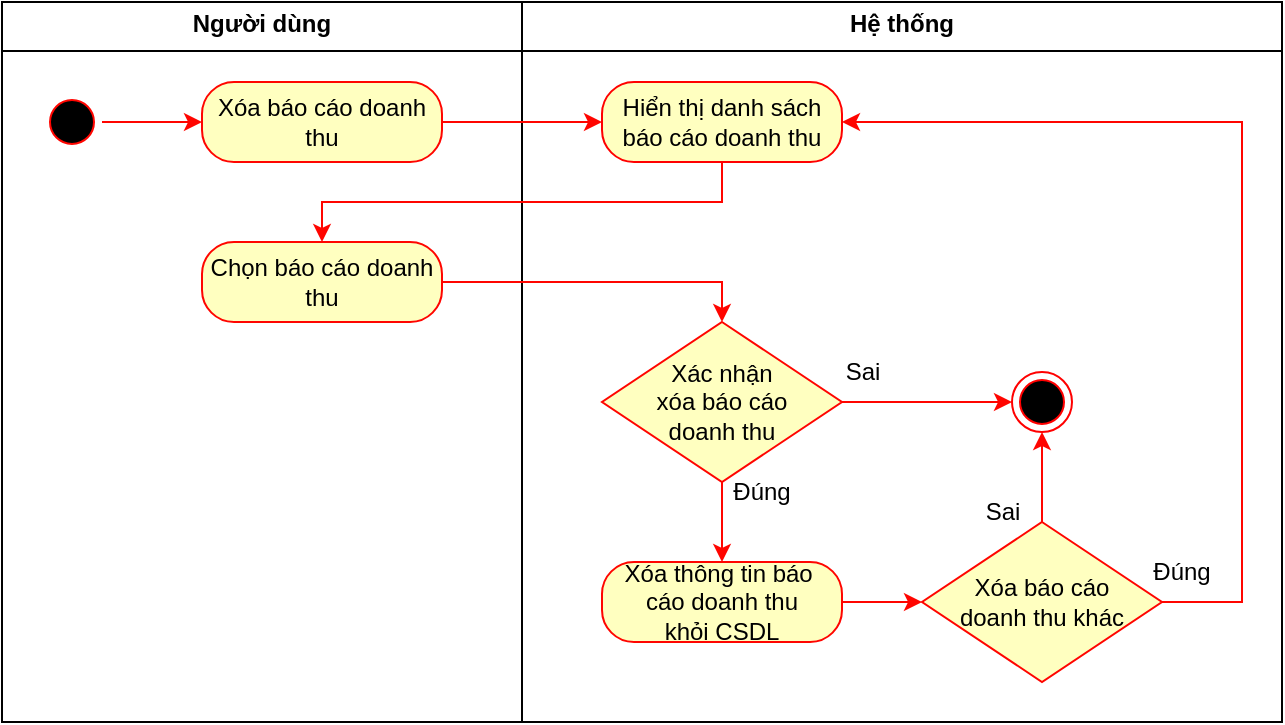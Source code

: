 <mxfile version="26.0.7">
  <diagram name="Page-1" id="Yw3g1MrSW8L52TmcmYCx">
    <mxGraphModel dx="976" dy="418" grid="1" gridSize="10" guides="1" tooltips="1" connect="1" arrows="1" fold="1" page="1" pageScale="1" pageWidth="850" pageHeight="1100" math="0" shadow="0">
      <root>
        <mxCell id="0" />
        <mxCell id="1" parent="0" />
        <mxCell id="x34Le99BnswfqpfJP64l-1" value="&lt;p style=&quot;margin:0px;margin-top:4px;text-align:center;&quot;&gt;&lt;b&gt;Hệ thống&lt;/b&gt;&lt;/p&gt;&lt;hr size=&quot;1&quot; style=&quot;border-style:solid;&quot;&gt;&lt;div style=&quot;height:2px;&quot;&gt;&lt;/div&gt;" style="verticalAlign=top;align=left;overflow=fill;html=1;whiteSpace=wrap;" vertex="1" parent="1">
          <mxGeometry x="260" width="380" height="360" as="geometry" />
        </mxCell>
        <mxCell id="x34Le99BnswfqpfJP64l-2" value="&lt;p style=&quot;margin:0px;margin-top:4px;text-align:center;&quot;&gt;&lt;b&gt;Người dùng&lt;/b&gt;&lt;/p&gt;&lt;hr size=&quot;1&quot; style=&quot;border-style:solid;&quot;&gt;&lt;div style=&quot;height:2px;&quot;&gt;&lt;/div&gt;" style="verticalAlign=top;align=left;overflow=fill;html=1;whiteSpace=wrap;" vertex="1" parent="1">
          <mxGeometry width="260" height="360" as="geometry" />
        </mxCell>
        <mxCell id="x34Le99BnswfqpfJP64l-3" value="" style="ellipse;html=1;shape=startState;fillColor=#000000;strokeColor=#FF0500;" vertex="1" parent="1">
          <mxGeometry x="20" y="45" width="30" height="30" as="geometry" />
        </mxCell>
        <mxCell id="x34Le99BnswfqpfJP64l-4" value="" style="edgeStyle=orthogonalEdgeStyle;rounded=0;orthogonalLoop=1;jettySize=auto;html=1;strokeColor=#FF0500;" edge="1" parent="1" source="x34Le99BnswfqpfJP64l-3" target="x34Le99BnswfqpfJP64l-6">
          <mxGeometry relative="1" as="geometry" />
        </mxCell>
        <mxCell id="x34Le99BnswfqpfJP64l-5" value="" style="edgeStyle=orthogonalEdgeStyle;rounded=0;orthogonalLoop=1;jettySize=auto;html=1;strokeColor=#FF0500;" edge="1" parent="1" source="x34Le99BnswfqpfJP64l-6">
          <mxGeometry relative="1" as="geometry">
            <mxPoint x="300" y="60" as="targetPoint" />
          </mxGeometry>
        </mxCell>
        <mxCell id="x34Le99BnswfqpfJP64l-6" value="Xóa báo cáo doanh thu" style="rounded=1;whiteSpace=wrap;html=1;arcSize=40;fontColor=#000000;fillColor=#ffffc0;strokeColor=#FF0500;" vertex="1" parent="1">
          <mxGeometry x="100" y="40" width="120" height="40" as="geometry" />
        </mxCell>
        <mxCell id="x34Le99BnswfqpfJP64l-7" style="edgeStyle=orthogonalEdgeStyle;rounded=0;orthogonalLoop=1;jettySize=auto;html=1;entryX=0.5;entryY=0;entryDx=0;entryDy=0;strokeColor=#FF0500;" edge="1" parent="1" target="x34Le99BnswfqpfJP64l-9">
          <mxGeometry relative="1" as="geometry">
            <Array as="points">
              <mxPoint x="360" y="100" />
              <mxPoint x="160" y="100" />
            </Array>
            <mxPoint x="360" y="80" as="sourcePoint" />
          </mxGeometry>
        </mxCell>
        <mxCell id="x34Le99BnswfqpfJP64l-8" style="edgeStyle=orthogonalEdgeStyle;rounded=0;orthogonalLoop=1;jettySize=auto;html=1;entryX=0.5;entryY=0;entryDx=0;entryDy=0;strokeColor=#FF0500;" edge="1" parent="1" source="x34Le99BnswfqpfJP64l-9" target="x34Le99BnswfqpfJP64l-13">
          <mxGeometry relative="1" as="geometry" />
        </mxCell>
        <mxCell id="x34Le99BnswfqpfJP64l-9" value="Chọn báo cáo doanh thu" style="rounded=1;whiteSpace=wrap;html=1;arcSize=40;fontColor=#000000;fillColor=#ffffc0;strokeColor=#FF0500;" vertex="1" parent="1">
          <mxGeometry x="100" y="120" width="120" height="40" as="geometry" />
        </mxCell>
        <mxCell id="x34Le99BnswfqpfJP64l-10" value="Hiển thị danh sách báo cáo doanh thu" style="rounded=1;whiteSpace=wrap;html=1;arcSize=40;fontColor=#000000;fillColor=#ffffc0;strokeColor=#ff0000;" vertex="1" parent="1">
          <mxGeometry x="300" y="40" width="120" height="40" as="geometry" />
        </mxCell>
        <mxCell id="x34Le99BnswfqpfJP64l-11" value="" style="edgeStyle=orthogonalEdgeStyle;rounded=0;orthogonalLoop=1;jettySize=auto;html=1;strokeColor=#FF0500;" edge="1" parent="1" source="x34Le99BnswfqpfJP64l-13" target="x34Le99BnswfqpfJP64l-15">
          <mxGeometry relative="1" as="geometry" />
        </mxCell>
        <mxCell id="x34Le99BnswfqpfJP64l-12" value="" style="edgeStyle=orthogonalEdgeStyle;rounded=0;orthogonalLoop=1;jettySize=auto;html=1;strokeColor=#FF0500;" edge="1" parent="1" source="x34Le99BnswfqpfJP64l-13" target="x34Le99BnswfqpfJP64l-19">
          <mxGeometry relative="1" as="geometry" />
        </mxCell>
        <mxCell id="x34Le99BnswfqpfJP64l-13" value="Xác nhận&lt;br&gt;xóa&amp;nbsp;&lt;span style=&quot;background-color: transparent; color: light-dark(rgb(0, 0, 0), rgb(237, 237, 237));&quot;&gt;báo cáo&lt;br&gt;&lt;/span&gt;&lt;span style=&quot;background-color: transparent; color: light-dark(rgb(0, 0, 0), rgb(237, 237, 237));&quot;&gt;doanh thu&lt;/span&gt;" style="rhombus;whiteSpace=wrap;html=1;fontColor=#000000;fillColor=#ffffc0;strokeColor=#FF0500;" vertex="1" parent="1">
          <mxGeometry x="300" y="160" width="120" height="80" as="geometry" />
        </mxCell>
        <mxCell id="x34Le99BnswfqpfJP64l-14" value="" style="edgeStyle=orthogonalEdgeStyle;rounded=0;orthogonalLoop=1;jettySize=auto;html=1;strokeColor=#FF0500;" edge="1" parent="1" source="x34Le99BnswfqpfJP64l-15" target="x34Le99BnswfqpfJP64l-18">
          <mxGeometry relative="1" as="geometry" />
        </mxCell>
        <mxCell id="x34Le99BnswfqpfJP64l-15" value="Xóa thông tin báo&amp;nbsp; cáo doanh thu&lt;br&gt;khỏi CSDL" style="rounded=1;whiteSpace=wrap;html=1;arcSize=40;fontColor=#000000;fillColor=#ffffc0;strokeColor=#FF0500;" vertex="1" parent="1">
          <mxGeometry x="300" y="280" width="120" height="40" as="geometry" />
        </mxCell>
        <mxCell id="x34Le99BnswfqpfJP64l-16" value="" style="edgeStyle=orthogonalEdgeStyle;rounded=0;orthogonalLoop=1;jettySize=auto;html=1;strokeColor=#FF0500;" edge="1" parent="1" source="x34Le99BnswfqpfJP64l-18" target="x34Le99BnswfqpfJP64l-19">
          <mxGeometry relative="1" as="geometry" />
        </mxCell>
        <mxCell id="x34Le99BnswfqpfJP64l-17" style="edgeStyle=orthogonalEdgeStyle;rounded=0;orthogonalLoop=1;jettySize=auto;html=1;strokeColor=#FF0500;entryX=1;entryY=0.5;entryDx=0;entryDy=0;" edge="1" parent="1" source="x34Le99BnswfqpfJP64l-18" target="x34Le99BnswfqpfJP64l-10">
          <mxGeometry relative="1" as="geometry">
            <Array as="points">
              <mxPoint x="620" y="300" />
              <mxPoint x="620" y="60" />
            </Array>
            <mxPoint x="580" y="60" as="targetPoint" />
          </mxGeometry>
        </mxCell>
        <mxCell id="x34Le99BnswfqpfJP64l-18" value="Xóa báo cáo&lt;br&gt;doanh thu khác" style="rhombus;whiteSpace=wrap;html=1;fontColor=#000000;fillColor=#ffffc0;strokeColor=#FF0500;" vertex="1" parent="1">
          <mxGeometry x="460" y="260" width="120" height="80" as="geometry" />
        </mxCell>
        <mxCell id="x34Le99BnswfqpfJP64l-19" value="" style="ellipse;html=1;shape=endState;fillColor=#000000;strokeColor=#ff0000;" vertex="1" parent="1">
          <mxGeometry x="505" y="185" width="30" height="30" as="geometry" />
        </mxCell>
        <mxCell id="x34Le99BnswfqpfJP64l-20" value="Đúng" style="text;html=1;align=center;verticalAlign=middle;whiteSpace=wrap;rounded=0;fontFamily=Helvetica;fontSize=12;fontColor=#000000;" vertex="1" parent="1">
          <mxGeometry x="350" y="230" width="60" height="30" as="geometry" />
        </mxCell>
        <mxCell id="x34Le99BnswfqpfJP64l-21" value="Đúng" style="text;html=1;align=center;verticalAlign=middle;whiteSpace=wrap;rounded=0;fontFamily=Helvetica;fontSize=12;fontColor=#000000;" vertex="1" parent="1">
          <mxGeometry x="560" y="270" width="60" height="30" as="geometry" />
        </mxCell>
        <mxCell id="x34Le99BnswfqpfJP64l-22" value="Sai" style="text;html=1;align=center;verticalAlign=middle;resizable=0;points=[];autosize=1;strokeColor=none;fillColor=none;" vertex="1" parent="1">
          <mxGeometry x="410" y="170" width="40" height="30" as="geometry" />
        </mxCell>
        <mxCell id="x34Le99BnswfqpfJP64l-23" value="Sai" style="text;html=1;align=center;verticalAlign=middle;resizable=0;points=[];autosize=1;strokeColor=none;fillColor=none;" vertex="1" parent="1">
          <mxGeometry x="480" y="240" width="40" height="30" as="geometry" />
        </mxCell>
      </root>
    </mxGraphModel>
  </diagram>
</mxfile>
